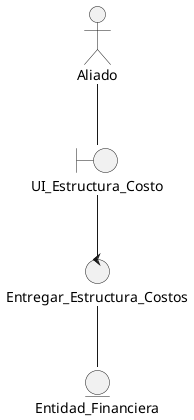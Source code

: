 @startuml
@startuml Entregar Estructura de Costos
actor Aliado

boundary UI_Estructura_Costo
control Entregar_Estructura_Costos
entity Entidad_Financiera

Aliado -- UI_Estructura_Costo 
UI_Estructura_Costo -- Entregar_Estructura_Costos
Entregar_Estructura_Costos -- Entidad_Financiera


@enduml